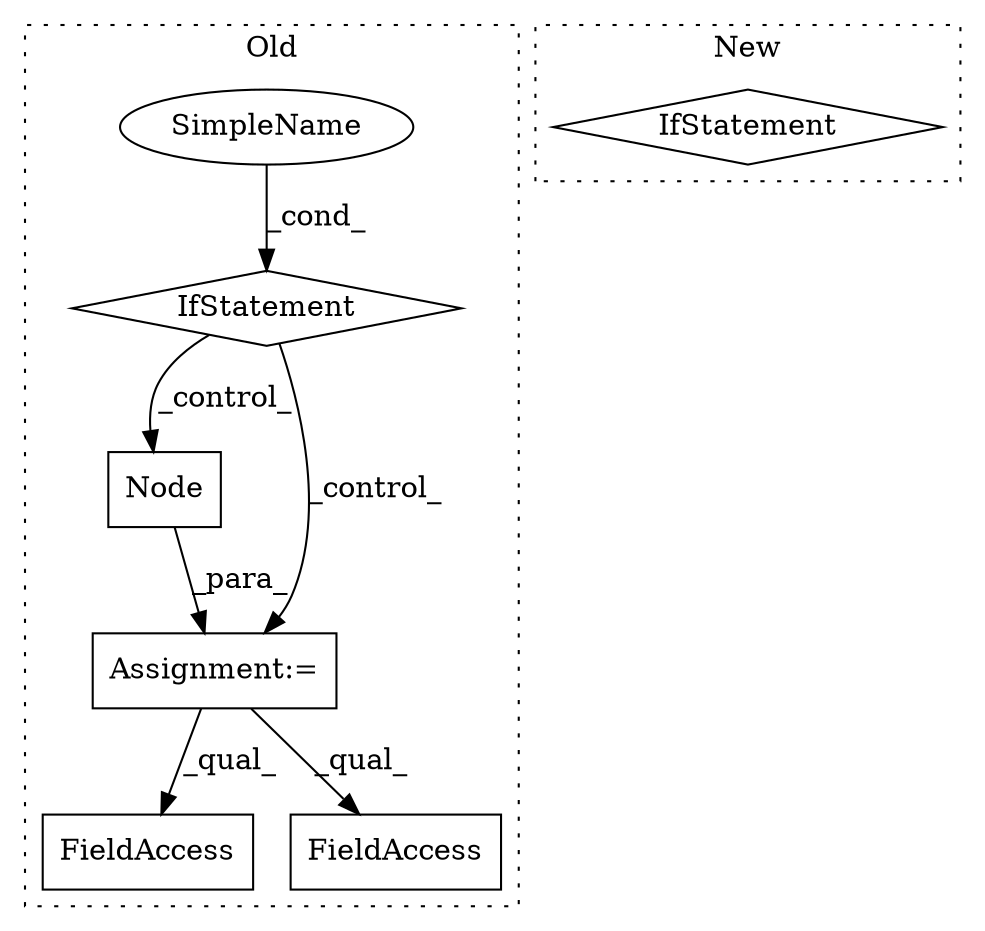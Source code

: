 digraph G {
subgraph cluster0 {
1 [label="Node" a="32" s="480" l="6" shape="box"];
3 [label="FieldAccess" a="22" s="494" l="11" shape="box"];
4 [label="FieldAccess" a="22" s="518" l="11" shape="box"];
5 [label="IfStatement" a="25" s="277,293" l="4,2" shape="diamond"];
6 [label="SimpleName" a="42" s="" l="" shape="ellipse"];
7 [label="Assignment:=" a="7" s="479" l="1" shape="box"];
label = "Old";
style="dotted";
}
subgraph cluster1 {
2 [label="IfStatement" a="25" s="230,251" l="4,2" shape="diamond"];
label = "New";
style="dotted";
}
1 -> 7 [label="_para_"];
5 -> 1 [label="_control_"];
5 -> 7 [label="_control_"];
6 -> 5 [label="_cond_"];
7 -> 3 [label="_qual_"];
7 -> 4 [label="_qual_"];
}